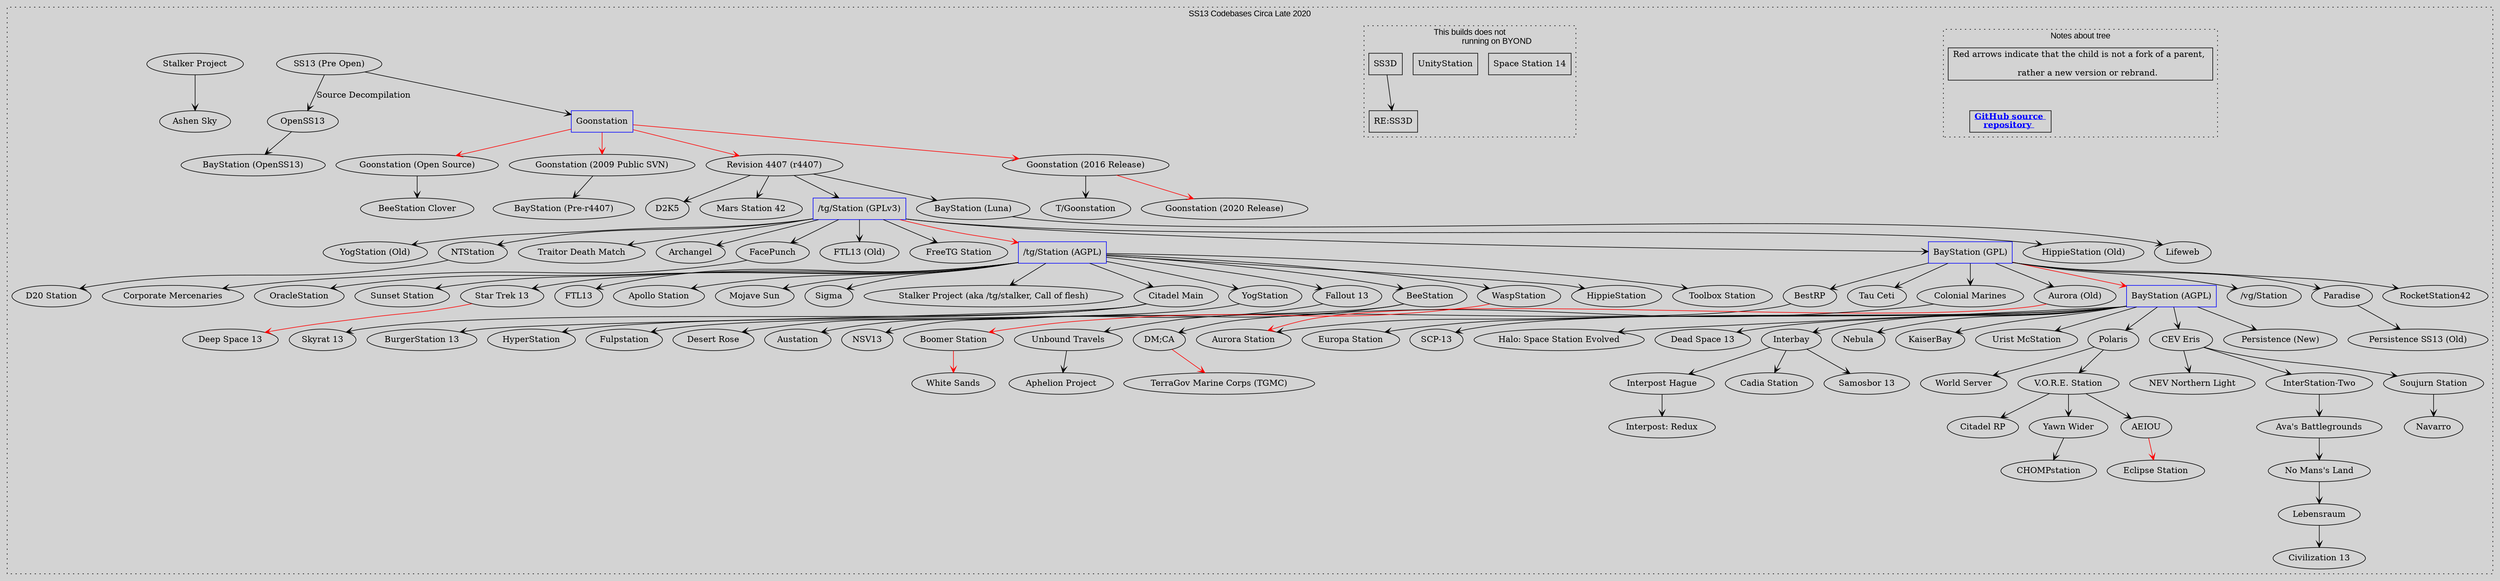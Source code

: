 digraph G {
	/// Attributes ///
	color    = "black"
	fontname = "Arial"
	fontsize = 14
	ratio    = "auto"   //size = "30, 30"
	rankdir  = "LB"
	bgcolor  = lightgray
	//splines  = false

	graph [compound = true]
	edge [arrowhead = vee, arrowtail=vee, splines=curved]


	//
	subgraph cluster_map
	{
		//
		subgraph cluster_note
		{
			/// Attributes ///
			label    = "Notes about tree"
			style    = "dotted"
			rankdir  = "LB"
			compound = false
			rank     = same
			//pos      = "10,10!"

			node [
				shape    = rectangle,
				fontsize = 14,
				//width    = 3.5
				//height   = .08
				minlen = 1
			]

			/// Nodes ///
			note1 [
				label = "Red arrows indicate that the child is not a fork of a parent, \l
			rather a new version or rebrand.\l", width = 4.5
			]
			note2 [
				label = <<b><u><font color="blue" style="font-weight: bold;" align="center">GitHub source <br align="center"/>repository </font></u></b> >,
				URL = "https://github.com/CthulhuOnIce/SS13-Codebases", width = 1.5
			]
			dummy_helper1 [style = "invis", width = 3]

			/// Edges ///
			note1 -> note2 [style = "invis"] //, taillabel = "tail", lhead=cluster_0, constraint=false]
			//node [shape=record, height=.08, fontsize=11, width=3.5]
			note1 -> dummy_helper1 [style = "invis"] //, taillabel = "tail", lhead=cluster_0, constraint=false]

		}

		//
		subgraph cluster_not_byond
		{
			/// Attributes ///
			label    = "This builds does not
			running on BYOND"
			style    = "dotted"
			rankdir  = "LB"
			//compound = false
			//rank     = same

			node [
				shape    = rectangle,
				//fontsize = 14,
				//width    = 3.5
				//height   = .08
				minlen = 1
			]

			/// Nodes ///
			"Space Station 14"
			"UnityStation"
			"SS3D"
			"SS3D" -> "RE:SS3D" //[constraint = false, dir=down]

		}

		/// Attributes ///
		label    = "SS13 Codebases Circa Late 2020"
		labelloc = "top"
		style    = "dotted"
		//rankdir = "TB"
		//edge [constraint = true]

		/// Nodes ///
		"Goonstation" [shape = rectangle, color = blue]
		"/tg/Station (GPLv3)" [shape = rectangle, color = blue]
		"/tg/Station (AGPL)" [shape = rectangle, color = blue]
		"BayStation (GPL)" [shape = rectangle, color = blue]
		"BayStation (AGPL)" [shape = rectangle, color = blue]

		/// Edges ///
		"Citadel Main" -> "BurgerStation 13"
		"SS13 (Pre Open)" -> "OpenSS13" [label="Source Decompilation"]
		"OpenSS13" -> "BayStation (OpenSS13)"
		"SS13 (Pre Open)" -> "Goonstation"
		"Goonstation" -> "Revision 4407 (r4407)" [color=red]
		"Goonstation" -> "Goonstation (2016 Release)" [color=red]
		"Goonstation (2016 Release)" -> "T/Goonstation"
		"Goonstation (2016 Release)" -> "Goonstation (2020 Release)" [color=red]
		"Goonstation" -> "Goonstation (Open Source)" [color=red]
		"Revision 4407 (r4407)" -> "/tg/Station (GPLv3)"
		"Revision 4407 (r4407)" -> "BayStation (Luna)"
		"Revision 4407 (r4407)" -> "D2K5"
		"Revision 4407 (r4407)" -> "Mars Station 42"
		"BayStation (Luna)" -> "Lifeweb"
		"/tg/Station (GPLv3)" -> "/tg/Station (AGPL)" [color=red]
		"/tg/Station (GPLv3)" -> "BayStation (GPL)"
		"/tg/Station (GPLv3)" -> "HippieStation (Old)"
		"/tg/Station (GPLv3)" -> "YogStation (Old)"
		"/tg/Station (GPLv3)" -> "NTStation"
		"/tg/Station (GPLv3)" -> "Traitor Death Match"
		"/tg/Station (GPLv3)" -> "Archangel"
		"/tg/Station (GPLv3)" -> "FacePunch"
		"/tg/Station (GPLv3)" -> "FTL13 (Old)"
		"NTStation" -> "D20 Station"
		"FacePunch" -> "Corporate Mercenaries"
		"BayStation (GPL)" -> "/vg/Station"
		"BayStation (GPL)" -> "Paradise"
		"Paradise" -> "Persistence SS13 (Old)"
		"BayStation (GPL)" -> "RocketStation42"
		"BayStation (GPL)" -> "BestRP"
		"BayStation (GPL)" -> "Tau Ceti"
		"BayStation (GPL)" -> "Aurora (Old)"
		"Aurora (Old)" -> "Aurora Station" [color=red]
		"BayStation (GPL)" -> "Colonial Marines"
		"Colonial Marines" -> "DM;CA"
		"DM;CA" -> "TerraGov Marine Corps (TGMC)" [color=red]
		"BayStation (GPL)" -> "BayStation (AGPL)" [color=red]
		"/tg/Station (AGPL)" -> "YogStation"
		"YogStation" -> "Fulpstation"
		"/tg/Station (AGPL)" -> "Fallout 13"
		"Fallout 13" -> "Desert Rose"
		"/tg/Station (AGPL)" -> "BeeStation"
		"BeeStation" -> "NSV13"
		"BeeStation" -> "Austation"
		"/tg/Station (AGPL)" -> "WaspStation"
		"WaspStation" -> "Boomer Station" [color=red]
		"/tg/Station (AGPL)" -> "HippieStation"
		"/tg/Station (AGPL)" -> "Citadel Main"
		"Citadel Main" -> "HyperStation"
		"Citadel Main" -> "Skyrat 13"
		"/tg/Station (AGPL)" -> "Toolbox Station"
		"/tg/Station (AGPL)" -> "OracleStation"
		"/tg/Station (AGPL)" -> "Sunset Station"
		"/tg/Station (AGPL)" -> "Star Trek 13"
		"Star Trek 13" -> "Deep Space 13" [color=red]
		"/tg/Station (AGPL)" -> "FTL13"
		"/tg/Station (AGPL)" -> "Apollo Station"
		"BayStation (AGPL)" -> "Urist McStation"
		"BayStation (AGPL)" -> "Polaris"
		"Polaris" -> "World Server"
		"BayStation (AGPL)" -> "CEV Eris"
		"CEV Eris" -> "InterStation-Two"
		"CEV Eris" -> "Soujurn Station"
		"Soujurn Station" -> "Navarro"
		"InterStation-Two" -> "Ava's Battlegrounds"
		"Ava's Battlegrounds" -> "No Mans's Land"
		"No Mans's Land" -> "Lebensraum"
		"Lebensraum" -> "Civilization 13"
		"BayStation (AGPL)" -> "Persistence (New)"
		"BayStation (AGPL)" -> "Europa Station"
		"BayStation (AGPL)" -> "SCP-13"
		"BayStation (AGPL)" -> "Halo: Space Station Evolved"
		"BayStation (AGPL)" -> "Dead Space 13"
		"BayStation (AGPL)" -> "Aurora Station"
		"BayStation (AGPL)" -> "Interbay"
		"Interbay" -> "Interpost Hague"
		"Polaris" -> "V.O.R.E. Station"
		"V.O.R.E. Station" -> "Citadel RP"
		"V.O.R.E. Station" -> "Yawn Wider"
		"Yawn Wider" -> "CHOMPstation"
		"V.O.R.E. Station" -> "AEIOU"
		"AEIOU" -> "Eclipse Station" [color=red]
		"/tg/Station (AGPL)" -> "Mojave Sun"

		/// Gesugao-san ///
		"/tg/Station (GPLv3)" -> "FreeTG Station"
		"BayStation (AGPL)" -> "Nebula"
		"BestRP" -> "Unbound Travels"
		"Boomer Station" -> "White Sands" [color=red]
		"CEV Eris" -> "NEV Northern Light"
		"Goonstation (2009 Public SVN)" -> "BayStation (Pre-r4407)"
		"Goonstation (Open Source)" -> "BeeStation Clover"
		"Goonstation" -> "Goonstation (2009 Public SVN)" [color=red]
		"Unbound Travels" -> "Aphelion Project"
		"Interpost Hague" ->  "Interpost: Redux"
		"Interbay" -> "Cadia Station"
		"Interbay" -> "Samosbor 13"
		"BayStation (AGPL)" -> "KaiserBay"
		"/tg/Station (AGPL)" -> "Sigma"
		"/tg/Station (AGPL)" -> "Stalker Project (aka /tg/stalker, Call of flesh)"
		"Stalker Project" -> "Ashen Sky"
		/// Gesugao-san ///
	}
}
